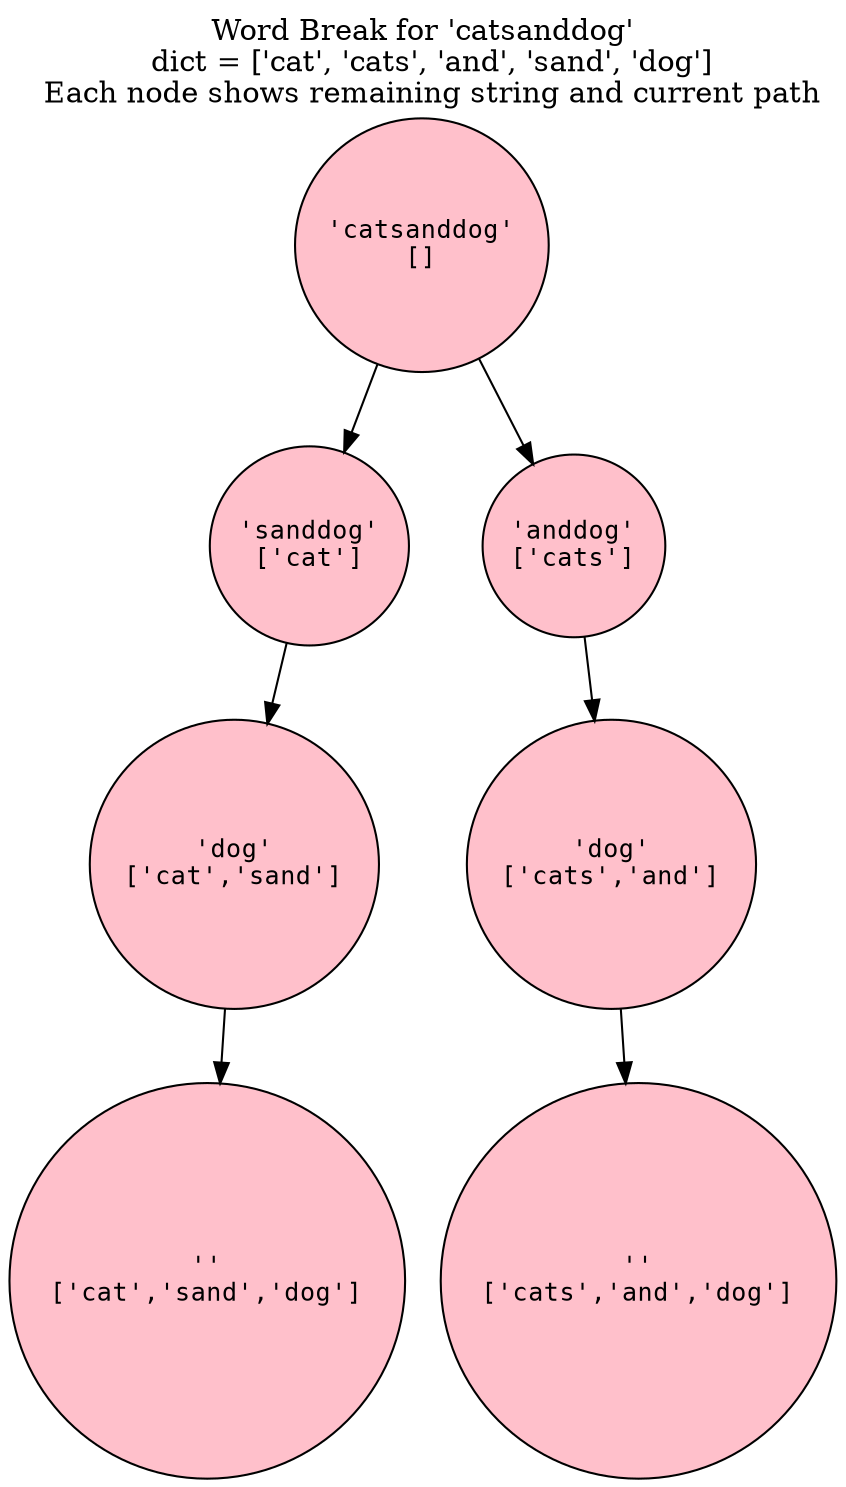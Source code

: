 digraph WordBreakCatsAndDog {
  node [shape=circle, style=filled, fontname="Consolas",fillcolor=pink, fontcolor=black, fontsize=12, width=1.0, height=1.0];
  edge [len=1.0, penwidth=1.0, arrowsize=1.0];
  rankdir=TB;

  label="Word Break for 'catsanddog'
  dict = ['cat', 'cats', 'and', 'sand', 'dog']
  Each node shows remaining string and current path";
  labelloc=t;

  root [label="'catsanddog'\n[]"];
  
  cat [label="'sanddog'\n['cat']"];
  cats [label="'anddog'\n['cats']"];
  
  cat_sand [label="'dog'\n['cat','sand']"];
  cats_and [label="'dog'\n['cats','and']"];
  
  cat_sand_dog [label="''\n['cat','sand','dog']"];
  cats_and_dog [label="''\n['cats','and','dog']"];

  root -> {cat, cats};
  cat -> {cat_sand};
  cats -> {cats_and};
  cat_sand -> {cat_sand_dog};
  cats_and -> {cats_and_dog};
}

digraph WordBreakPineApple {
  node [shape=circle, style=filled, fontname="Consolas",fillcolor=pink, fontcolor=black, fontsize=12, width=1.0, height=1.0];
  edge [len=1.0, penwidth=1.0, arrowsize=1.0];
  rankdir=TB;

  label="Word Break for 'pineapplepenapple'
  dict = ['apple', 'pen', 'applepen', 'pine', 'pineapple']
  Shows first few levels of the tree";
  labelloc=t;

  root [label="'pineapplepenapple'\n[]"];
  
  pine [label="'applepenapple'\n['pine']"];
  pineapple [label="'penapple'\n['pineapple']"];
  
  pine_apple [label="'penapple'\n['pine','apple']"];
  pine_applepen [label="'apple'\n['pine','applepen']"];
  pineapple_pen [label="'apple'\n['pineapple','pen']"];
  
  pine_apple_pen [label="'apple'\n['pine','apple','pen']"];
  pine_applepen_apple [label="''\n['pine','applepen','apple']"];
  pineapple_pen_apple [label="''\n['pineapple','pen','apple']"];
  
  pine_apple_pen_apple [label="''\n['pine','apple','pen','apple']"];

  root -> {pine, pineapple};
  pine -> {pine_apple, pine_applepen};
  pineapple -> {pineapple_pen};
  pine_apple -> {pine_apple_pen};
  pine_applepen -> {pine_applepen_apple};
  pineapple_pen -> {pineapple_pen_apple};
  pine_apple_pen -> {pine_apple_pen_apple};
}